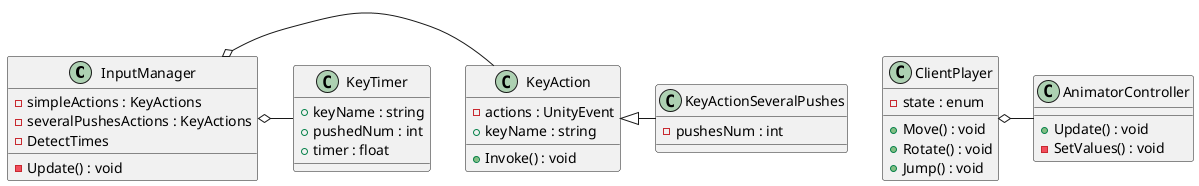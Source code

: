 @startuml

class InputManager{
    -simpleActions : KeyActions
    -severalPushesActions : KeyActions
    -Update() : void
    -DetectTimes
}

class KeyAction{
    -actions : UnityEvent
    +keyName : string
    +Invoke() : void
}

InputManager o- KeyAction

class KeyActionSeveralPushes{
    -pushesNum : int
}

KeyAction <|- KeyActionSeveralPushes

class KeyTimer{
    +keyName : string
    +pushedNum : int
    +timer : float
}

InputManager o- KeyTimer

class ClientPlayer{
    -state : enum
    +Move() : void
    +Rotate() : void
    +Jump() : void
}

class AnimatorController{
    +Update() : void
    -SetValues() : void
}

ClientPlayer o- AnimatorController

@enduml